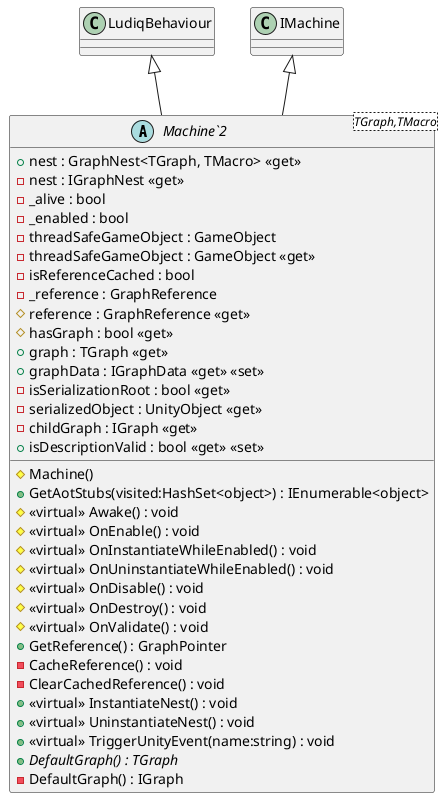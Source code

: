 @startuml
abstract class "Machine`2"<TGraph,TMacro> {
    # Machine()
    + nest : GraphNest<TGraph, TMacro> <<get>>
    - nest : IGraphNest <<get>>
    - _alive : bool
    - _enabled : bool
    - threadSafeGameObject : GameObject
    - threadSafeGameObject : GameObject <<get>>
    - isReferenceCached : bool
    - _reference : GraphReference
    # reference : GraphReference <<get>>
    # hasGraph : bool <<get>>
    + graph : TGraph <<get>>
    + graphData : IGraphData <<get>> <<set>>
    - isSerializationRoot : bool <<get>>
    - serializedObject : UnityObject <<get>>
    - childGraph : IGraph <<get>>
    + GetAotStubs(visited:HashSet<object>) : IEnumerable<object>
    + isDescriptionValid : bool <<get>> <<set>>
    # <<virtual>> Awake() : void
    # <<virtual>> OnEnable() : void
    # <<virtual>> OnInstantiateWhileEnabled() : void
    # <<virtual>> OnUninstantiateWhileEnabled() : void
    # <<virtual>> OnDisable() : void
    # <<virtual>> OnDestroy() : void
    # <<virtual>> OnValidate() : void
    + GetReference() : GraphPointer
    - CacheReference() : void
    - ClearCachedReference() : void
    + <<virtual>> InstantiateNest() : void
    + <<virtual>> UninstantiateNest() : void
    + <<virtual>> TriggerUnityEvent(name:string) : void
    + {abstract} DefaultGraph() : TGraph
    - DefaultGraph() : IGraph
}
LudiqBehaviour <|-- "Machine`2"
IMachine <|-- "Machine`2"
@enduml
